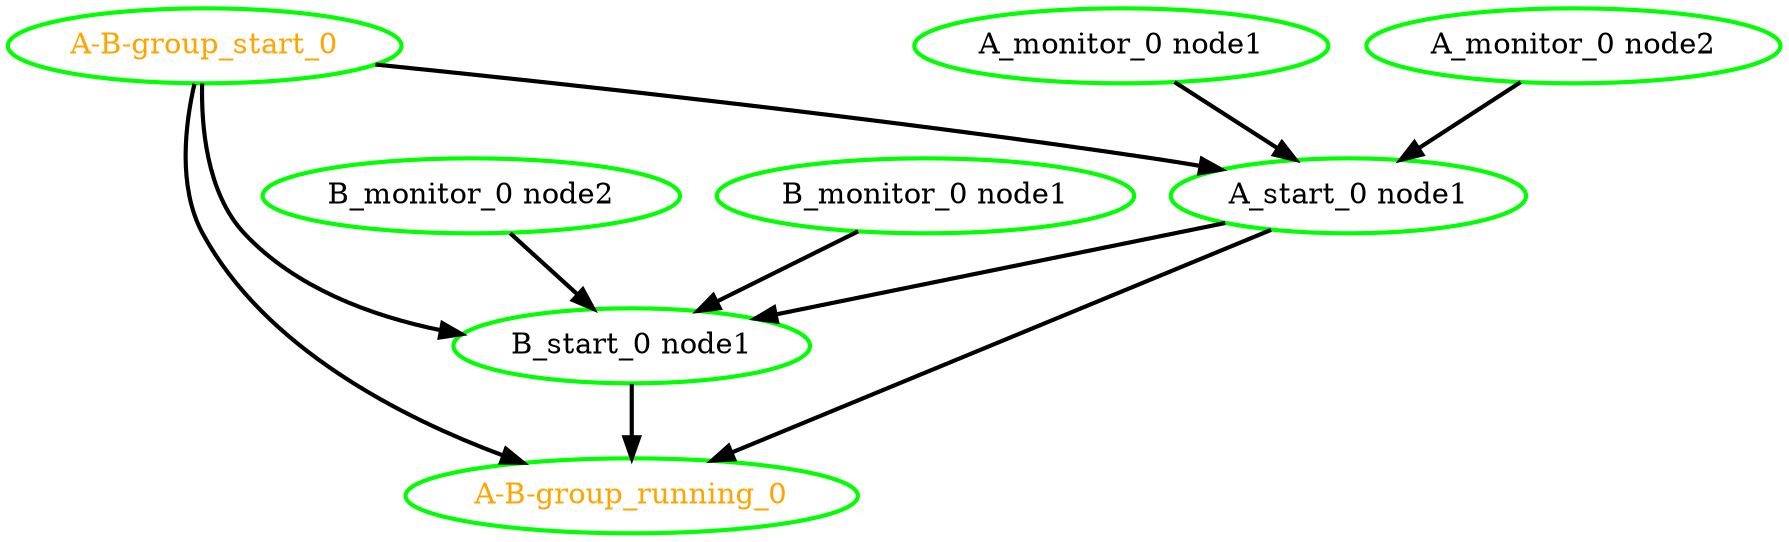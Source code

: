digraph "g" {
"A-B-group_running_0" [ style=bold color="green" fontcolor="orange"]
"A-B-group_start_0" -> "A-B-group_running_0" [ style = bold]
"A-B-group_start_0" -> "A_start_0 node1" [ style = bold]
"A-B-group_start_0" -> "B_start_0 node1" [ style = bold]
"A-B-group_start_0" [ style=bold color="green" fontcolor="orange"]
"A_monitor_0 node1" -> "A_start_0 node1" [ style = bold]
"A_monitor_0 node1" [ style=bold color="green" fontcolor="black"]
"A_monitor_0 node2" -> "A_start_0 node1" [ style = bold]
"A_monitor_0 node2" [ style=bold color="green" fontcolor="black"]
"A_start_0 node1" -> "A-B-group_running_0" [ style = bold]
"A_start_0 node1" -> "B_start_0 node1" [ style = bold]
"A_start_0 node1" [ style=bold color="green" fontcolor="black"]
"B_monitor_0 node1" -> "B_start_0 node1" [ style = bold]
"B_monitor_0 node1" [ style=bold color="green" fontcolor="black"]
"B_monitor_0 node2" -> "B_start_0 node1" [ style = bold]
"B_monitor_0 node2" [ style=bold color="green" fontcolor="black"]
"B_start_0 node1" -> "A-B-group_running_0" [ style = bold]
"B_start_0 node1" [ style=bold color="green" fontcolor="black"]
}

